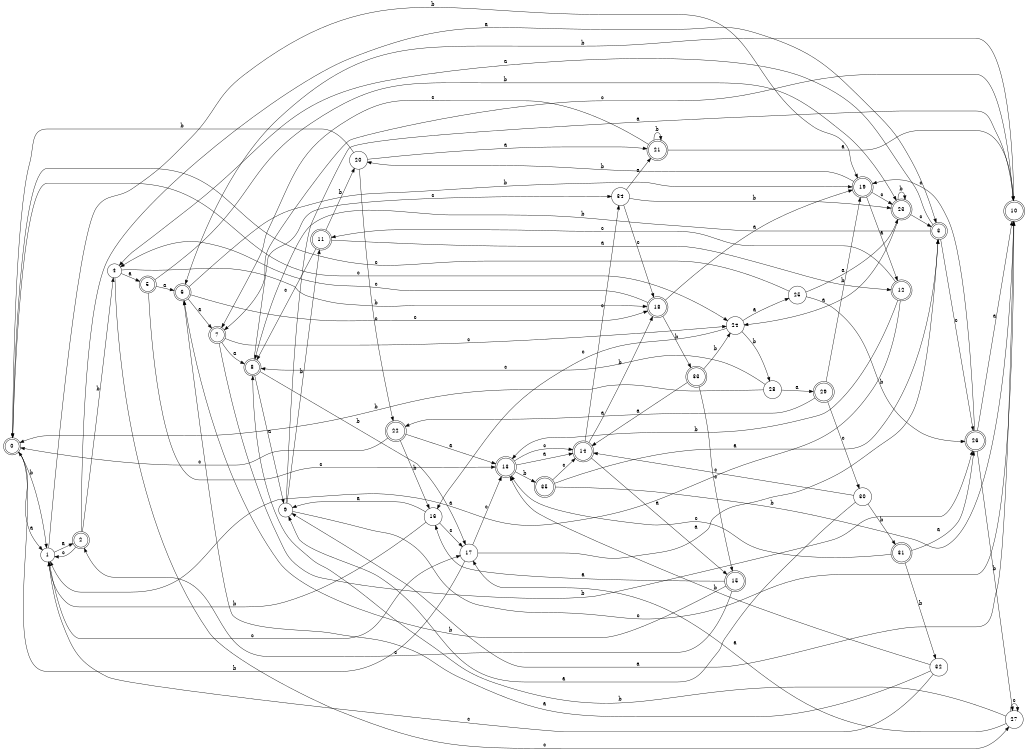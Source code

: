 digraph n29_2 {
__start0 [label="" shape="none"];

rankdir=LR;
size="8,5";

s0 [style="rounded,filled", color="black", fillcolor="white" shape="doublecircle", label="0"];
s1 [style="filled", color="black", fillcolor="white" shape="circle", label="1"];
s2 [style="rounded,filled", color="black", fillcolor="white" shape="doublecircle", label="2"];
s3 [style="rounded,filled", color="black", fillcolor="white" shape="doublecircle", label="3"];
s4 [style="filled", color="black", fillcolor="white" shape="circle", label="4"];
s5 [style="rounded,filled", color="black", fillcolor="white" shape="doublecircle", label="5"];
s6 [style="rounded,filled", color="black", fillcolor="white" shape="doublecircle", label="6"];
s7 [style="rounded,filled", color="black", fillcolor="white" shape="doublecircle", label="7"];
s8 [style="rounded,filled", color="black", fillcolor="white" shape="doublecircle", label="8"];
s9 [style="filled", color="black", fillcolor="white" shape="circle", label="9"];
s10 [style="rounded,filled", color="black", fillcolor="white" shape="doublecircle", label="10"];
s11 [style="rounded,filled", color="black", fillcolor="white" shape="doublecircle", label="11"];
s12 [style="rounded,filled", color="black", fillcolor="white" shape="doublecircle", label="12"];
s13 [style="rounded,filled", color="black", fillcolor="white" shape="doublecircle", label="13"];
s14 [style="rounded,filled", color="black", fillcolor="white" shape="doublecircle", label="14"];
s15 [style="rounded,filled", color="black", fillcolor="white" shape="doublecircle", label="15"];
s16 [style="filled", color="black", fillcolor="white" shape="circle", label="16"];
s17 [style="filled", color="black", fillcolor="white" shape="circle", label="17"];
s18 [style="rounded,filled", color="black", fillcolor="white" shape="doublecircle", label="18"];
s19 [style="rounded,filled", color="black", fillcolor="white" shape="doublecircle", label="19"];
s20 [style="filled", color="black", fillcolor="white" shape="circle", label="20"];
s21 [style="rounded,filled", color="black", fillcolor="white" shape="doublecircle", label="21"];
s22 [style="rounded,filled", color="black", fillcolor="white" shape="doublecircle", label="22"];
s23 [style="rounded,filled", color="black", fillcolor="white" shape="doublecircle", label="23"];
s24 [style="filled", color="black", fillcolor="white" shape="circle", label="24"];
s25 [style="filled", color="black", fillcolor="white" shape="circle", label="25"];
s26 [style="rounded,filled", color="black", fillcolor="white" shape="doublecircle", label="26"];
s27 [style="filled", color="black", fillcolor="white" shape="circle", label="27"];
s28 [style="filled", color="black", fillcolor="white" shape="circle", label="28"];
s29 [style="rounded,filled", color="black", fillcolor="white" shape="doublecircle", label="29"];
s30 [style="filled", color="black", fillcolor="white" shape="circle", label="30"];
s31 [style="rounded,filled", color="black", fillcolor="white" shape="doublecircle", label="31"];
s32 [style="filled", color="black", fillcolor="white" shape="circle", label="32"];
s33 [style="rounded,filled", color="black", fillcolor="white" shape="doublecircle", label="33"];
s34 [style="filled", color="black", fillcolor="white" shape="circle", label="34"];
s35 [style="rounded,filled", color="black", fillcolor="white" shape="doublecircle", label="35"];
s0 -> s1 [label="a"];
s0 -> s1 [label="b"];
s0 -> s24 [label="c"];
s1 -> s2 [label="a"];
s1 -> s19 [label="b"];
s1 -> s17 [label="c"];
s2 -> s3 [label="a"];
s2 -> s4 [label="b"];
s2 -> s1 [label="c"];
s3 -> s4 [label="a"];
s3 -> s8 [label="b"];
s3 -> s26 [label="c"];
s4 -> s5 [label="a"];
s4 -> s18 [label="b"];
s4 -> s27 [label="c"];
s5 -> s6 [label="a"];
s5 -> s23 [label="b"];
s5 -> s13 [label="c"];
s6 -> s7 [label="a"];
s6 -> s19 [label="b"];
s6 -> s18 [label="c"];
s7 -> s8 [label="a"];
s7 -> s26 [label="b"];
s7 -> s24 [label="c"];
s8 -> s9 [label="a"];
s8 -> s17 [label="b"];
s8 -> s34 [label="c"];
s9 -> s10 [label="a"];
s9 -> s11 [label="b"];
s9 -> s10 [label="c"];
s10 -> s9 [label="a"];
s10 -> s6 [label="b"];
s10 -> s7 [label="c"];
s11 -> s12 [label="a"];
s11 -> s20 [label="b"];
s11 -> s8 [label="c"];
s12 -> s1 [label="a"];
s12 -> s13 [label="b"];
s12 -> s11 [label="c"];
s13 -> s14 [label="a"];
s13 -> s35 [label="b"];
s13 -> s14 [label="c"];
s14 -> s15 [label="a"];
s14 -> s18 [label="b"];
s14 -> s34 [label="c"];
s15 -> s16 [label="a"];
s15 -> s6 [label="b"];
s15 -> s2 [label="c"];
s16 -> s9 [label="a"];
s16 -> s1 [label="b"];
s16 -> s17 [label="c"];
s17 -> s3 [label="a"];
s17 -> s0 [label="b"];
s17 -> s13 [label="c"];
s18 -> s19 [label="a"];
s18 -> s33 [label="b"];
s18 -> s4 [label="c"];
s19 -> s12 [label="a"];
s19 -> s20 [label="b"];
s19 -> s23 [label="c"];
s20 -> s21 [label="a"];
s20 -> s0 [label="b"];
s20 -> s22 [label="c"];
s21 -> s10 [label="a"];
s21 -> s21 [label="b"];
s21 -> s7 [label="c"];
s22 -> s13 [label="a"];
s22 -> s16 [label="b"];
s22 -> s0 [label="c"];
s23 -> s24 [label="a"];
s23 -> s23 [label="b"];
s23 -> s3 [label="c"];
s24 -> s25 [label="a"];
s24 -> s28 [label="b"];
s24 -> s16 [label="c"];
s25 -> s23 [label="a"];
s25 -> s26 [label="b"];
s25 -> s0 [label="c"];
s26 -> s10 [label="a"];
s26 -> s27 [label="b"];
s26 -> s19 [label="c"];
s27 -> s17 [label="a"];
s27 -> s8 [label="b"];
s27 -> s27 [label="c"];
s28 -> s29 [label="a"];
s28 -> s0 [label="b"];
s28 -> s8 [label="c"];
s29 -> s22 [label="a"];
s29 -> s19 [label="b"];
s29 -> s30 [label="c"];
s30 -> s9 [label="a"];
s30 -> s31 [label="b"];
s30 -> s14 [label="c"];
s31 -> s26 [label="a"];
s31 -> s32 [label="b"];
s31 -> s13 [label="c"];
s32 -> s6 [label="a"];
s32 -> s13 [label="b"];
s32 -> s1 [label="c"];
s33 -> s14 [label="a"];
s33 -> s24 [label="b"];
s33 -> s15 [label="c"];
s34 -> s21 [label="a"];
s34 -> s23 [label="b"];
s34 -> s18 [label="c"];
s35 -> s3 [label="a"];
s35 -> s10 [label="b"];
s35 -> s14 [label="c"];

}